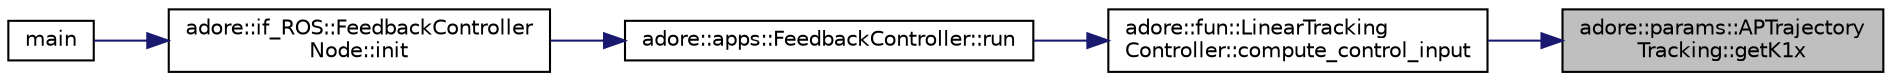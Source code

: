 digraph "adore::params::APTrajectoryTracking::getK1x"
{
 // LATEX_PDF_SIZE
  edge [fontname="Helvetica",fontsize="10",labelfontname="Helvetica",labelfontsize="10"];
  node [fontname="Helvetica",fontsize="10",shape=record];
  rankdir="RL";
  Node1 [label="adore::params::APTrajectory\lTracking::getK1x",height=0.2,width=0.4,color="black", fillcolor="grey75", style="filled", fontcolor="black",tooltip="returns D control gain for longitudinal direction"];
  Node1 -> Node2 [dir="back",color="midnightblue",fontsize="10",style="solid",fontname="Helvetica"];
  Node2 [label="adore::fun::LinearTracking\lController::compute_control_input",height=0.2,width=0.4,color="black", fillcolor="white", style="filled",URL="$classadore_1_1fun_1_1LinearTrackingController.html#a6dd536fe3c1648f267b882c1687f95ab",tooltip=" "];
  Node2 -> Node3 [dir="back",color="midnightblue",fontsize="10",style="solid",fontname="Helvetica"];
  Node3 [label="adore::apps::FeedbackController::run",height=0.2,width=0.4,color="black", fillcolor="white", style="filled",URL="$classadore_1_1apps_1_1FeedbackController.html#a53938de6939b52cd8f61a3882cbd86e0",tooltip=" "];
  Node3 -> Node4 [dir="back",color="midnightblue",fontsize="10",style="solid",fontname="Helvetica"];
  Node4 [label="adore::if_ROS::FeedbackController\lNode::init",height=0.2,width=0.4,color="black", fillcolor="white", style="filled",URL="$classadore_1_1if__ROS_1_1FeedbackControllerNode.html#a943201b1a268172c3fa63155493f61a3",tooltip=" "];
  Node4 -> Node5 [dir="back",color="midnightblue",fontsize="10",style="solid",fontname="Helvetica"];
  Node5 [label="main",height=0.2,width=0.4,color="black", fillcolor="white", style="filled",URL="$adore__feedbackcontroller__node_8cpp.html#a3c04138a5bfe5d72780bb7e82a18e627",tooltip=" "];
}
